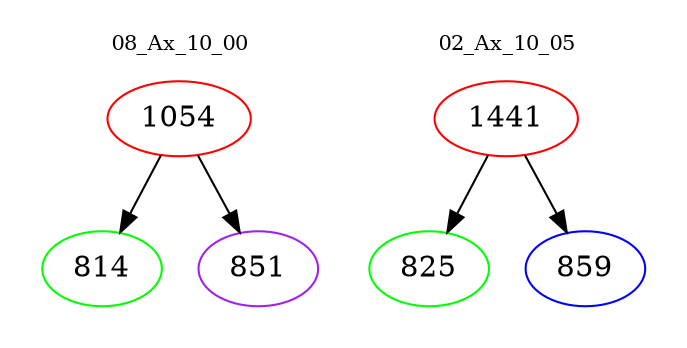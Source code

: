 digraph{
subgraph cluster_0 {
color = white
label = "08_Ax_10_00";
fontsize=10;
T0_1054 [label="1054", color="red"]
T0_1054 -> T0_814 [color="black"]
T0_814 [label="814", color="green"]
T0_1054 -> T0_851 [color="black"]
T0_851 [label="851", color="purple"]
}
subgraph cluster_1 {
color = white
label = "02_Ax_10_05";
fontsize=10;
T1_1441 [label="1441", color="red"]
T1_1441 -> T1_825 [color="black"]
T1_825 [label="825", color="green"]
T1_1441 -> T1_859 [color="black"]
T1_859 [label="859", color="blue"]
}
}
